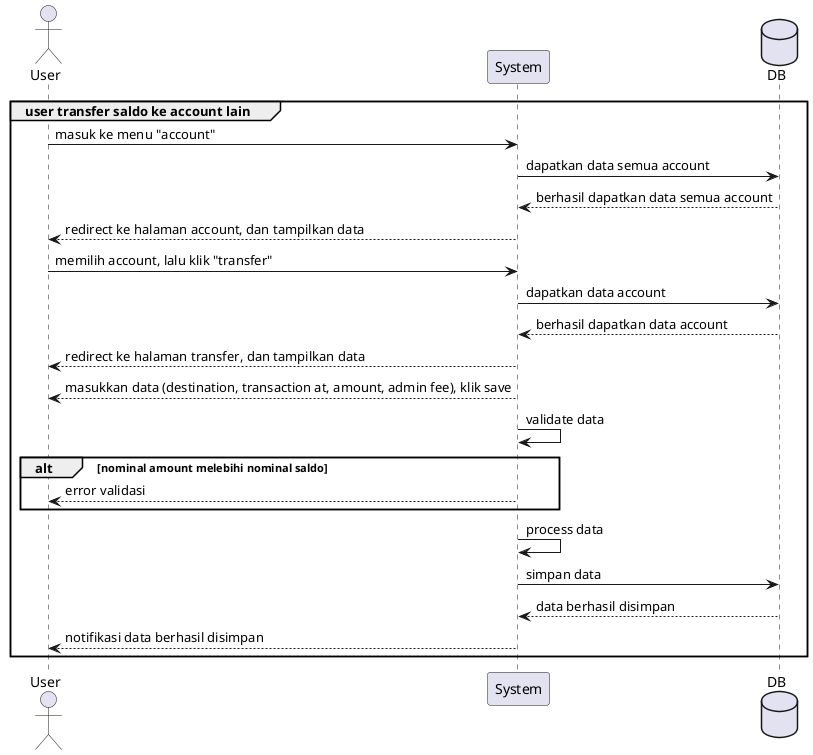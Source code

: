 @startuml kelompok1
actor User
participant System
database DB
group user transfer saldo ke account lain 
  User -> System : masuk ke menu "account"
  System -> DB : dapatkan data semua account
  System <-- DB : berhasil dapatkan data semua account
  User <-- System : redirect ke halaman account, dan tampilkan data
  User -> System : memilih account, lalu klik "transfer"
  System -> DB : dapatkan data account
  System <-- DB : berhasil dapatkan data account
  User <-- System : redirect ke halaman transfer, dan tampilkan data
  System --> User : masukkan data (destination, transaction at, amount, admin fee), klik save
  System -> System : validate data
  alt nominal amount melebihi nominal saldo
  System --> User :error validasi
  end
  System -> System : process data
  System -> DB : simpan data
  System <-- DB : data berhasil disimpan
  User <-- System :notifikasi data berhasil disimpan
end
@enduml
